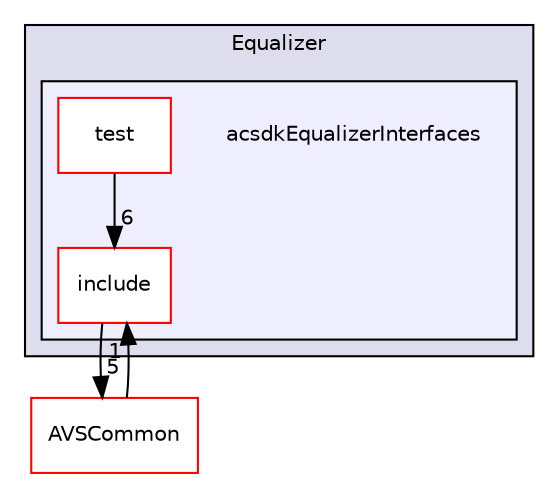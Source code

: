 digraph "/workplace/avs-device-sdk/capabilities/Equalizer/acsdkEqualizerInterfaces" {
  compound=true
  node [ fontsize="10", fontname="Helvetica"];
  edge [ labelfontsize="10", labelfontname="Helvetica"];
  subgraph clusterdir_93bd0102826ece8585dc4da73daf2d1d {
    graph [ bgcolor="#ddddee", pencolor="black", label="Equalizer" fontname="Helvetica", fontsize="10", URL="dir_93bd0102826ece8585dc4da73daf2d1d.html"]
  subgraph clusterdir_e13649c008142110e36acbd52973a0dc {
    graph [ bgcolor="#eeeeff", pencolor="black", label="" URL="dir_e13649c008142110e36acbd52973a0dc.html"];
    dir_e13649c008142110e36acbd52973a0dc [shape=plaintext label="acsdkEqualizerInterfaces"];
    dir_b9b4e583bc1ae50910ec521d666a459f [shape=box label="include" color="red" fillcolor="white" style="filled" URL="dir_b9b4e583bc1ae50910ec521d666a459f.html"];
    dir_b84aa60b928d1266a9d084476fedb5b0 [shape=box label="test" color="red" fillcolor="white" style="filled" URL="dir_b84aa60b928d1266a9d084476fedb5b0.html"];
  }
  }
  dir_13e65effb2bde530b17b3d5eefcd0266 [shape=box label="AVSCommon" fillcolor="white" style="filled" color="red" URL="dir_13e65effb2bde530b17b3d5eefcd0266.html"];
  dir_b84aa60b928d1266a9d084476fedb5b0->dir_b9b4e583bc1ae50910ec521d666a459f [headlabel="6", labeldistance=1.5 headhref="dir_000323_000321.html"];
  dir_b9b4e583bc1ae50910ec521d666a459f->dir_13e65effb2bde530b17b3d5eefcd0266 [headlabel="5", labeldistance=1.5 headhref="dir_000321_000017.html"];
  dir_13e65effb2bde530b17b3d5eefcd0266->dir_b9b4e583bc1ae50910ec521d666a459f [headlabel="1", labeldistance=1.5 headhref="dir_000017_000321.html"];
}
